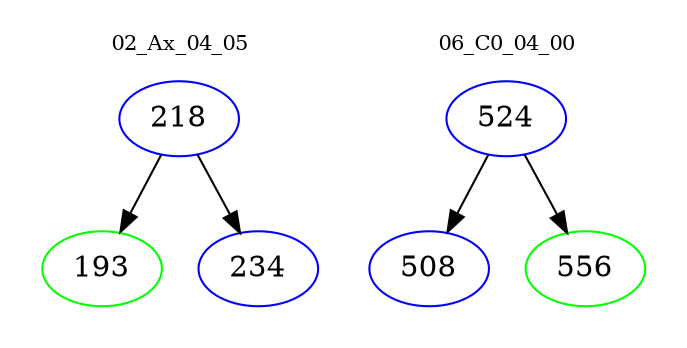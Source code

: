 digraph{
subgraph cluster_0 {
color = white
label = "02_Ax_04_05";
fontsize=10;
T0_218 [label="218", color="blue"]
T0_218 -> T0_193 [color="black"]
T0_193 [label="193", color="green"]
T0_218 -> T0_234 [color="black"]
T0_234 [label="234", color="blue"]
}
subgraph cluster_1 {
color = white
label = "06_C0_04_00";
fontsize=10;
T1_524 [label="524", color="blue"]
T1_524 -> T1_508 [color="black"]
T1_508 [label="508", color="blue"]
T1_524 -> T1_556 [color="black"]
T1_556 [label="556", color="green"]
}
}
